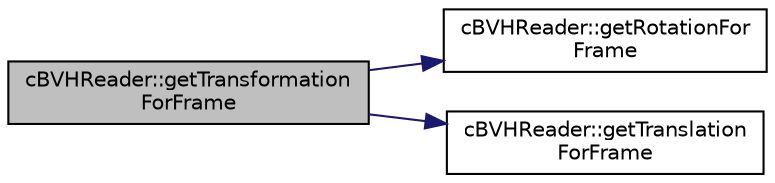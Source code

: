 digraph "cBVHReader::getTransformationForFrame"
{
 // LATEX_PDF_SIZE
  edge [fontname="Helvetica",fontsize="10",labelfontname="Helvetica",labelfontsize="10"];
  node [fontname="Helvetica",fontsize="10",shape=record];
  rankdir="LR";
  Node1 [label="cBVHReader::getTransformation\lForFrame",height=0.2,width=0.4,color="black", fillcolor="grey75", style="filled", fontcolor="black",tooltip=" "];
  Node1 -> Node2 [color="midnightblue",fontsize="10",style="solid",fontname="Helvetica"];
  Node2 [label="cBVHReader::getRotationFor\lFrame",height=0.2,width=0.4,color="black", fillcolor="white", style="filled",URL="$classc_b_v_h_reader.html#a1ea91d1930eac71e6bcd24f3164d601b",tooltip=" "];
  Node1 -> Node3 [color="midnightblue",fontsize="10",style="solid",fontname="Helvetica"];
  Node3 [label="cBVHReader::getTranslation\lForFrame",height=0.2,width=0.4,color="black", fillcolor="white", style="filled",URL="$classc_b_v_h_reader.html#a8694d2096206c451f5b18e9a0ed58df2",tooltip=" "];
}
